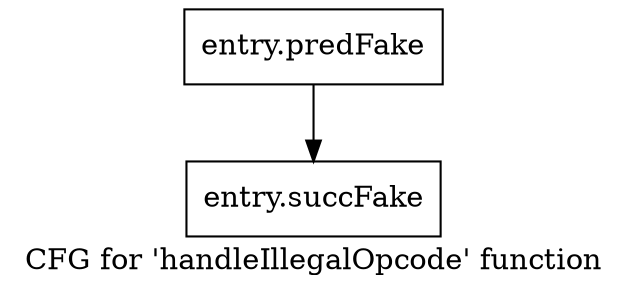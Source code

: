 digraph "CFG for 'handleIllegalOpcode' function" {
	label="CFG for 'handleIllegalOpcode' function";

	Node0x58461a0 [shape=record,filename="",linenumber="",label="{entry.predFake}"];
	Node0x58461a0 -> Node0x585a270[ callList="" memoryops="" filename="../../../../test_hart.cpp" execusionnum="0"];
	Node0x585a270 [shape=record,filename="../../../../test_hart.cpp",linenumber="114",label="{entry.succFake}"];
}
